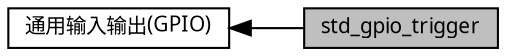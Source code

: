 digraph "std_gpio_trigger"
{
  edge [fontname="黑体",fontsize="10",labelfontname="黑体",labelfontsize="10"];
  node [fontname="黑体",fontsize="10",shape=box];
  rankdir=LR;
  Node1 [label="通用输入输出(GPIO)",height=0.2,width=0.4,color="black", fillcolor="white", style="filled",URL="$group__am__demo__gpio__all.html",tooltip="GPIO相关例程"];
  Node0 [label="std_gpio_trigger",height=0.2,width=0.4,color="black", fillcolor="grey75", style="filled", fontcolor="black",tooltip=" "];
  Node1->Node0 [shape=plaintext, dir="back", style="solid"];
}

